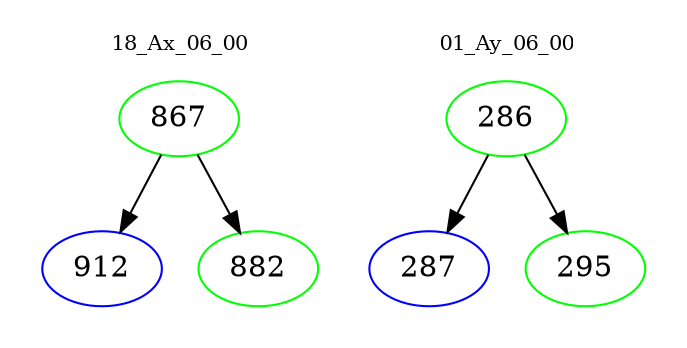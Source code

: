 digraph{
subgraph cluster_0 {
color = white
label = "18_Ax_06_00";
fontsize=10;
T0_867 [label="867", color="green"]
T0_867 -> T0_912 [color="black"]
T0_912 [label="912", color="blue"]
T0_867 -> T0_882 [color="black"]
T0_882 [label="882", color="green"]
}
subgraph cluster_1 {
color = white
label = "01_Ay_06_00";
fontsize=10;
T1_286 [label="286", color="green"]
T1_286 -> T1_287 [color="black"]
T1_287 [label="287", color="blue"]
T1_286 -> T1_295 [color="black"]
T1_295 [label="295", color="green"]
}
}
